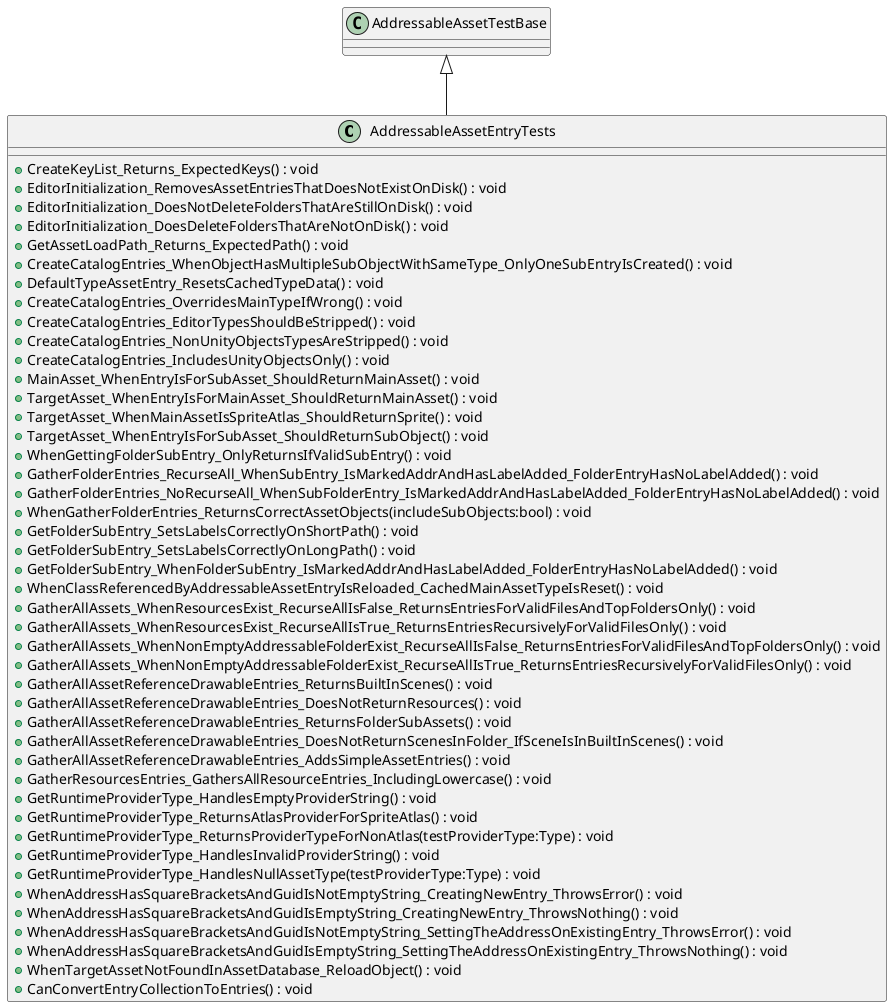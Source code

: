@startuml
class AddressableAssetEntryTests {
    + CreateKeyList_Returns_ExpectedKeys() : void
    + EditorInitialization_RemovesAssetEntriesThatDoesNotExistOnDisk() : void
    + EditorInitialization_DoesNotDeleteFoldersThatAreStillOnDisk() : void
    + EditorInitialization_DoesDeleteFoldersThatAreNotOnDisk() : void
    + GetAssetLoadPath_Returns_ExpectedPath() : void
    + CreateCatalogEntries_WhenObjectHasMultipleSubObjectWithSameType_OnlyOneSubEntryIsCreated() : void
    + DefaultTypeAssetEntry_ResetsCachedTypeData() : void
    + CreateCatalogEntries_OverridesMainTypeIfWrong() : void
    + CreateCatalogEntries_EditorTypesShouldBeStripped() : void
    + CreateCatalogEntries_NonUnityObjectsTypesAreStripped() : void
    + CreateCatalogEntries_IncludesUnityObjectsOnly() : void
    + MainAsset_WhenEntryIsForSubAsset_ShouldReturnMainAsset() : void
    + TargetAsset_WhenEntryIsForMainAsset_ShouldReturnMainAsset() : void
    + TargetAsset_WhenMainAssetIsSpriteAtlas_ShouldReturnSprite() : void
    + TargetAsset_WhenEntryIsForSubAsset_ShouldReturnSubObject() : void
    + WhenGettingFolderSubEntry_OnlyReturnsIfValidSubEntry() : void
    + GatherFolderEntries_RecurseAll_WhenSubEntry_IsMarkedAddrAndHasLabelAdded_FolderEntryHasNoLabelAdded() : void
    + GatherFolderEntries_NoRecurseAll_WhenSubFolderEntry_IsMarkedAddrAndHasLabelAdded_FolderEntryHasNoLabelAdded() : void
    + WhenGatherFolderEntries_ReturnsCorrectAssetObjects(includeSubObjects:bool) : void
    + GetFolderSubEntry_SetsLabelsCorrectlyOnShortPath() : void
    + GetFolderSubEntry_SetsLabelsCorrectlyOnLongPath() : void
    + GetFolderSubEntry_WhenFolderSubEntry_IsMarkedAddrAndHasLabelAdded_FolderEntryHasNoLabelAdded() : void
    + WhenClassReferencedByAddressableAssetEntryIsReloaded_CachedMainAssetTypeIsReset() : void
    + GatherAllAssets_WhenResourcesExist_RecurseAllIsFalse_ReturnsEntriesForValidFilesAndTopFoldersOnly() : void
    + GatherAllAssets_WhenResourcesExist_RecurseAllIsTrue_ReturnsEntriesRecursivelyForValidFilesOnly() : void
    + GatherAllAssets_WhenNonEmptyAddressableFolderExist_RecurseAllIsFalse_ReturnsEntriesForValidFilesAndTopFoldersOnly() : void
    + GatherAllAssets_WhenNonEmptyAddressableFolderExist_RecurseAllIsTrue_ReturnsEntriesRecursivelyForValidFilesOnly() : void
    + GatherAllAssetReferenceDrawableEntries_ReturnsBuiltInScenes() : void
    + GatherAllAssetReferenceDrawableEntries_DoesNotReturnResources() : void
    + GatherAllAssetReferenceDrawableEntries_ReturnsFolderSubAssets() : void
    + GatherAllAssetReferenceDrawableEntries_DoesNotReturnScenesInFolder_IfSceneIsInBuiltInScenes() : void
    + GatherAllAssetReferenceDrawableEntries_AddsSimpleAssetEntries() : void
    + GatherResourcesEntries_GathersAllResourceEntries_IncludingLowercase() : void
    + GetRuntimeProviderType_HandlesEmptyProviderString() : void
    + GetRuntimeProviderType_ReturnsAtlasProviderForSpriteAtlas() : void
    + GetRuntimeProviderType_ReturnsProviderTypeForNonAtlas(testProviderType:Type) : void
    + GetRuntimeProviderType_HandlesInvalidProviderString() : void
    + GetRuntimeProviderType_HandlesNullAssetType(testProviderType:Type) : void
    + WhenAddressHasSquareBracketsAndGuidIsNotEmptyString_CreatingNewEntry_ThrowsError() : void
    + WhenAddressHasSquareBracketsAndGuidIsEmptyString_CreatingNewEntry_ThrowsNothing() : void
    + WhenAddressHasSquareBracketsAndGuidIsNotEmptyString_SettingTheAddressOnExistingEntry_ThrowsError() : void
    + WhenAddressHasSquareBracketsAndGuidIsEmptyString_SettingTheAddressOnExistingEntry_ThrowsNothing() : void
    + WhenTargetAssetNotFoundInAssetDatabase_ReloadObject() : void
    + CanConvertEntryCollectionToEntries() : void
}
AddressableAssetTestBase <|-- AddressableAssetEntryTests
@enduml
